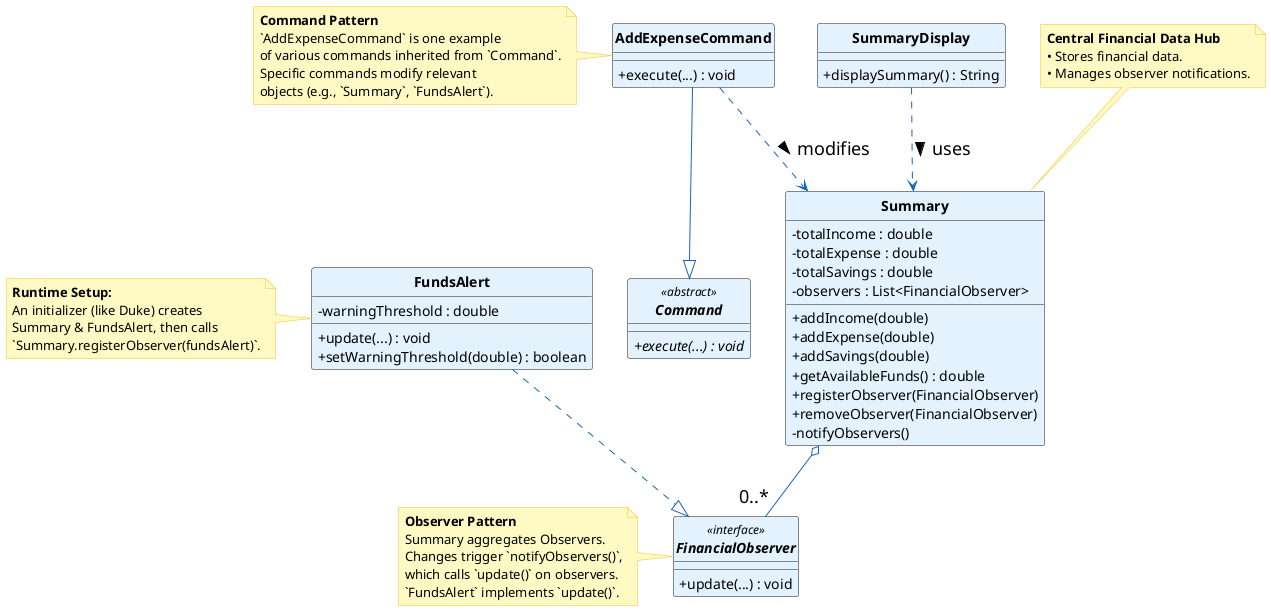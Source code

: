 @startuml
hide circle
skinparam classAttributeIconSize 0
skinparam classFontStyle bold
skinparam classBackgroundColor #E3F2FD
skinparam classArrowColor #1565C0
skinparam noteBackgroundColor #FFF9C4
skinparam noteBorderColor #FBC02D
skinparam ArrowFontSize 18

abstract class Command <<abstract>>{
  + {abstract} execute(...) : void
}

class AddExpenseCommand {
  + execute(...) : void
}

class Summary {
  - totalIncome : double
  - totalExpense : double
  - totalSavings : double
  - observers : List<FinancialObserver>
  + addIncome(double)
  + addExpense(double)
  + addSavings(double)
  + getAvailableFunds() : double
  + registerObserver(FinancialObserver)
  + removeObserver(FinancialObserver)
  - notifyObservers()
}

interface FinancialObserver <<interface>> {
  + update(...) : void
}

class FundsAlert {
  - warningThreshold : double
  + update(...) : void
  + setWarningThreshold(double) : boolean
}

class SummaryDisplay {
  + displaySummary() : String
}


' --- Relationships ---
AddExpenseCommand --|> Command

Summary o-- "0..*" FinancialObserver
FundsAlert ..|> FinancialObserver

SummaryDisplay ..> Summary : uses >
AddExpenseCommand ..> Summary : modifies >


' --- Notes ---
note top of Summary : **Central Financial Data Hub**\n• Stores financial data.\n• Manages observer notifications.

note left of FundsAlert : **Runtime Setup:**\nAn initializer (like Duke) creates\nSummary & FundsAlert, then calls\n`Summary.registerObserver(fundsAlert)`.

note left of FinancialObserver : **Observer Pattern**\nSummary aggregates Observers.\nChanges trigger `notifyObservers()`,\nwhich calls `update()` on observers.\n`FundsAlert` implements `update()`.

note left of AddExpenseCommand : **Command Pattern**\n`AddExpenseCommand` is one example\nof various commands inherited from `Command`.\nSpecific commands modify relevant\nobjects (e.g., `Summary`, `FundsAlert`).

@enduml